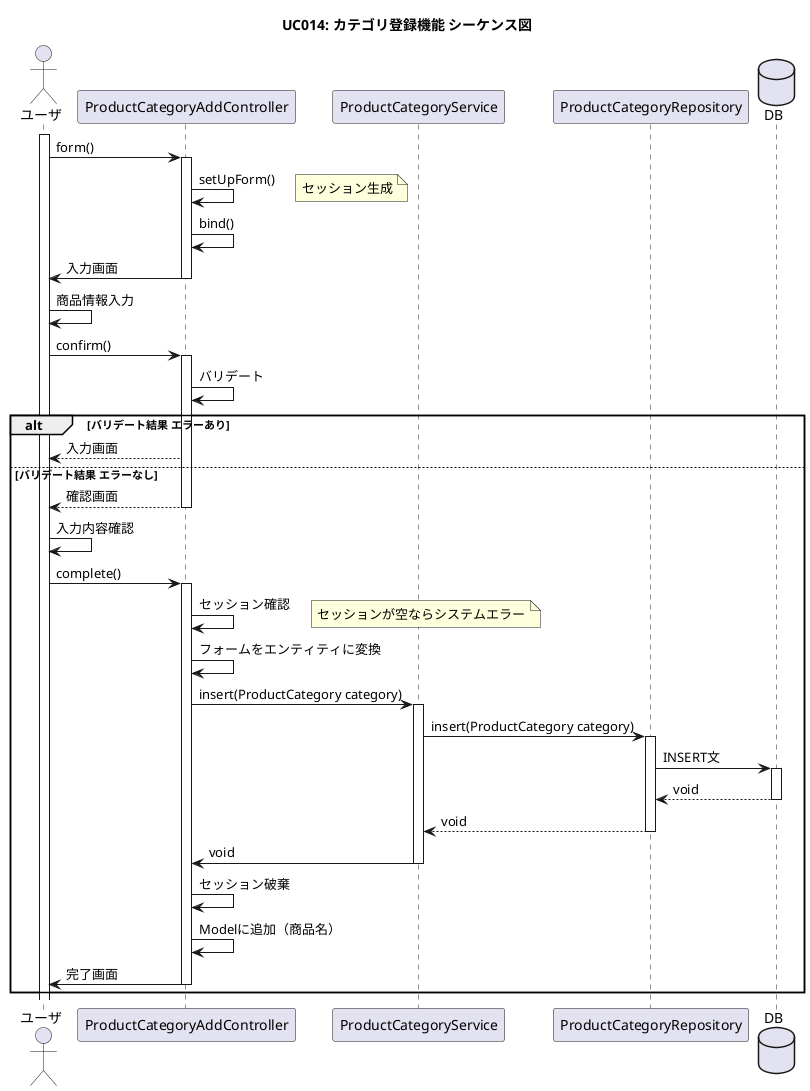 @startuml

title UC014: カテゴリ登録機能 シーケンス図
skinparam shadowing false
'hide footbox

actor ユーザ

activate ユーザ

ユーザ -> ProductCategoryAddController : form()
activate ProductCategoryAddController

ProductCategoryAddController -> ProductCategoryAddController : setUpForm()
note right: セッション生成

ProductCategoryAddController -> ProductCategoryAddController : bind()

ProductCategoryAddController -> ユーザ : 入力画面
deactivate ProductCategoryAddController

ユーザ -> ユーザ : 商品情報入力

ユーザ -> ProductCategoryAddController : confirm()
activate ProductCategoryAddController

ProductCategoryAddController -> ProductCategoryAddController : バリデート

alt バリデート結果 エラーあり
    ProductCategoryAddController --> ユーザ : 入力画面
else バリデート結果 エラーなし
    ProductCategoryAddController --> ユーザ : 確認画面
    deactivate ProductCategoryAddController
    ユーザ -> ユーザ : 入力内容確認

    ユーザ -> ProductCategoryAddController : complete()
    activate ProductCategoryAddController

    ProductCategoryAddController -> ProductCategoryAddController : セッション確認
    note right: セッションが空ならシステムエラー

    ProductCategoryAddController -> ProductCategoryAddController : フォームをエンティティに変換

    ProductCategoryAddController -> ProductCategoryService : insert(ProductCategory category)
    activate ProductCategoryService

    ProductCategoryService -> ProductCategoryRepository : insert(ProductCategory category)
    activate ProductCategoryRepository

    database DB

    ProductCategoryRepository -> DB : INSERT文
    activate DB

    DB --> ProductCategoryRepository : void
    deactivate DB

    ProductCategoryRepository --> ProductCategoryService : void
    deactivate ProductCategoryRepository

    ProductCategoryService -> ProductCategoryAddController : void
    deactivate ProductCategoryService

    ProductCategoryAddController -> ProductCategoryAddController : セッション破棄

    ProductCategoryAddController -> ProductCategoryAddController : Modelに追加（商品名）

    ProductCategoryAddController -> ユーザ : 完了画面
    deactivate ProductCategoryAddController
end

@enduml